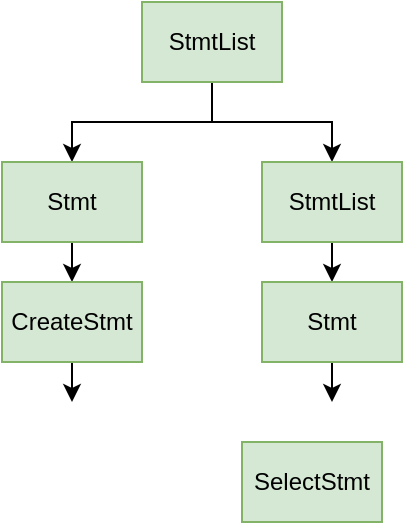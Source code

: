 <mxfile version="26.2.13">
  <diagram name="Page-1" id="cDJmbthqHm8SGckYOD4V">
    <mxGraphModel dx="2068" dy="1103" grid="1" gridSize="10" guides="1" tooltips="1" connect="1" arrows="1" fold="1" page="1" pageScale="1" pageWidth="850" pageHeight="1100" math="0" shadow="0">
      <root>
        <mxCell id="0" />
        <mxCell id="1" parent="0" />
        <mxCell id="n9cvMuU-qHfUW7BgkTr6-11" style="edgeStyle=orthogonalEdgeStyle;rounded=0;orthogonalLoop=1;jettySize=auto;html=1;exitX=0.5;exitY=1;exitDx=0;exitDy=0;entryX=0.5;entryY=0;entryDx=0;entryDy=0;" edge="1" parent="1" source="n9cvMuU-qHfUW7BgkTr6-5" target="n9cvMuU-qHfUW7BgkTr6-10">
          <mxGeometry relative="1" as="geometry" />
        </mxCell>
        <mxCell id="n9cvMuU-qHfUW7BgkTr6-13" style="edgeStyle=orthogonalEdgeStyle;rounded=0;orthogonalLoop=1;jettySize=auto;html=1;exitX=0.5;exitY=1;exitDx=0;exitDy=0;entryX=0.5;entryY=0;entryDx=0;entryDy=0;" edge="1" parent="1" source="n9cvMuU-qHfUW7BgkTr6-5" target="n9cvMuU-qHfUW7BgkTr6-12">
          <mxGeometry relative="1" as="geometry" />
        </mxCell>
        <mxCell id="n9cvMuU-qHfUW7BgkTr6-5" value="StmtList" style="rounded=0;whiteSpace=wrap;html=1;fillColor=#d5e8d4;strokeColor=#82b366;" vertex="1" parent="1">
          <mxGeometry x="530" y="110" width="70" height="40" as="geometry" />
        </mxCell>
        <mxCell id="n9cvMuU-qHfUW7BgkTr6-18" style="edgeStyle=orthogonalEdgeStyle;rounded=0;orthogonalLoop=1;jettySize=auto;html=1;exitX=0.5;exitY=1;exitDx=0;exitDy=0;entryX=0.5;entryY=0;entryDx=0;entryDy=0;" edge="1" parent="1" source="n9cvMuU-qHfUW7BgkTr6-10" target="n9cvMuU-qHfUW7BgkTr6-15">
          <mxGeometry relative="1" as="geometry" />
        </mxCell>
        <mxCell id="n9cvMuU-qHfUW7BgkTr6-10" value="Stmt" style="rounded=0;whiteSpace=wrap;html=1;fillColor=#d5e8d4;strokeColor=#82b366;" vertex="1" parent="1">
          <mxGeometry x="460" y="190" width="70" height="40" as="geometry" />
        </mxCell>
        <mxCell id="n9cvMuU-qHfUW7BgkTr6-17" style="edgeStyle=orthogonalEdgeStyle;rounded=0;orthogonalLoop=1;jettySize=auto;html=1;exitX=0.5;exitY=1;exitDx=0;exitDy=0;entryX=0.5;entryY=0;entryDx=0;entryDy=0;" edge="1" parent="1" source="n9cvMuU-qHfUW7BgkTr6-12" target="n9cvMuU-qHfUW7BgkTr6-16">
          <mxGeometry relative="1" as="geometry" />
        </mxCell>
        <mxCell id="n9cvMuU-qHfUW7BgkTr6-12" value="StmtList" style="rounded=0;whiteSpace=wrap;html=1;fillColor=#d5e8d4;strokeColor=#82b366;" vertex="1" parent="1">
          <mxGeometry x="590" y="190" width="70" height="40" as="geometry" />
        </mxCell>
        <mxCell id="n9cvMuU-qHfUW7BgkTr6-19" style="edgeStyle=orthogonalEdgeStyle;rounded=0;orthogonalLoop=1;jettySize=auto;html=1;exitX=0.5;exitY=1;exitDx=0;exitDy=0;" edge="1" parent="1" source="n9cvMuU-qHfUW7BgkTr6-15">
          <mxGeometry relative="1" as="geometry">
            <mxPoint x="495" y="310" as="targetPoint" />
          </mxGeometry>
        </mxCell>
        <mxCell id="n9cvMuU-qHfUW7BgkTr6-15" value="CreateStmt" style="rounded=0;whiteSpace=wrap;html=1;fillColor=#d5e8d4;strokeColor=#82b366;" vertex="1" parent="1">
          <mxGeometry x="460" y="250" width="70" height="40" as="geometry" />
        </mxCell>
        <mxCell id="n9cvMuU-qHfUW7BgkTr6-20" style="edgeStyle=orthogonalEdgeStyle;rounded=0;orthogonalLoop=1;jettySize=auto;html=1;exitX=0.5;exitY=1;exitDx=0;exitDy=0;" edge="1" parent="1" source="n9cvMuU-qHfUW7BgkTr6-16">
          <mxGeometry relative="1" as="geometry">
            <mxPoint x="625" y="310" as="targetPoint" />
          </mxGeometry>
        </mxCell>
        <mxCell id="n9cvMuU-qHfUW7BgkTr6-16" value="Stmt" style="rounded=0;whiteSpace=wrap;html=1;fillColor=#d5e8d4;strokeColor=#82b366;" vertex="1" parent="1">
          <mxGeometry x="590" y="250" width="70" height="40" as="geometry" />
        </mxCell>
        <mxCell id="n9cvMuU-qHfUW7BgkTr6-21" value="SelectStmt" style="rounded=0;whiteSpace=wrap;html=1;fillColor=#d5e8d4;strokeColor=#82b366;" vertex="1" parent="1">
          <mxGeometry x="580" y="330" width="70" height="40" as="geometry" />
        </mxCell>
      </root>
    </mxGraphModel>
  </diagram>
</mxfile>
